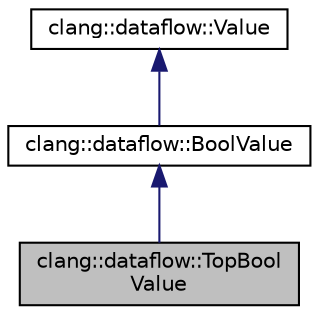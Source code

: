 digraph "clang::dataflow::TopBoolValue"
{
 // LATEX_PDF_SIZE
  bgcolor="transparent";
  edge [fontname="Helvetica",fontsize="10",labelfontname="Helvetica",labelfontsize="10"];
  node [fontname="Helvetica",fontsize="10",shape=record];
  Node1 [label="clang::dataflow::TopBool\lValue",height=0.2,width=0.4,color="black", fillcolor="grey75", style="filled", fontcolor="black",tooltip="Models the trivially true formula, which is Top in the lattice of boolean formulas."];
  Node2 -> Node1 [dir="back",color="midnightblue",fontsize="10",style="solid",fontname="Helvetica"];
  Node2 [label="clang::dataflow::BoolValue",height=0.2,width=0.4,color="black",URL="$classclang_1_1dataflow_1_1BoolValue.html",tooltip="Models a boolean."];
  Node3 -> Node2 [dir="back",color="midnightblue",fontsize="10",style="solid",fontname="Helvetica"];
  Node3 [label="clang::dataflow::Value",height=0.2,width=0.4,color="black",URL="$classclang_1_1dataflow_1_1Value.html",tooltip="Base class for all values computed by abstract interpretation."];
}
